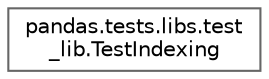 digraph "Graphical Class Hierarchy"
{
 // LATEX_PDF_SIZE
  bgcolor="transparent";
  edge [fontname=Helvetica,fontsize=10,labelfontname=Helvetica,labelfontsize=10];
  node [fontname=Helvetica,fontsize=10,shape=box,height=0.2,width=0.4];
  rankdir="LR";
  Node0 [id="Node000000",label="pandas.tests.libs.test\l_lib.TestIndexing",height=0.2,width=0.4,color="grey40", fillcolor="white", style="filled",URL="$db/d5b/classpandas_1_1tests_1_1libs_1_1test__lib_1_1TestIndexing.html",tooltip=" "];
}
